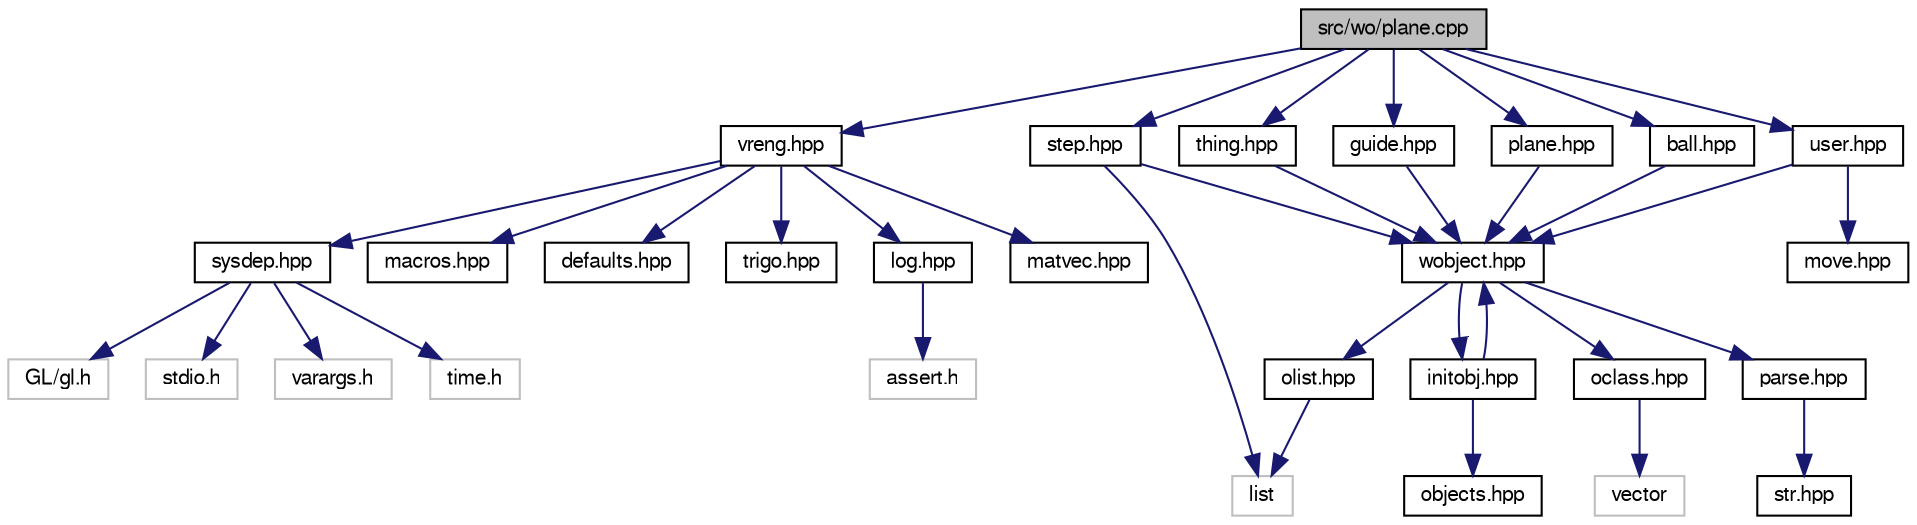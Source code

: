 digraph "src/wo/plane.cpp"
{
 // LATEX_PDF_SIZE
  bgcolor="transparent";
  edge [fontname="FreeSans",fontsize="10",labelfontname="FreeSans",labelfontsize="10"];
  node [fontname="FreeSans",fontsize="10",shape=record];
  Node1 [label="src/wo/plane.cpp",height=0.2,width=0.4,color="black", fillcolor="grey75", style="filled", fontcolor="black",tooltip=" "];
  Node1 -> Node2 [color="midnightblue",fontsize="10",style="solid",fontname="FreeSans"];
  Node2 [label="vreng.hpp",height=0.2,width=0.4,color="black",URL="$a00143.html",tooltip=" "];
  Node2 -> Node3 [color="midnightblue",fontsize="10",style="solid",fontname="FreeSans"];
  Node3 [label="sysdep.hpp",height=0.2,width=0.4,color="black",URL="$a00182.html",tooltip=" "];
  Node3 -> Node4 [color="midnightblue",fontsize="10",style="solid",fontname="FreeSans"];
  Node4 [label="stdio.h",height=0.2,width=0.4,color="grey75",tooltip=" "];
  Node3 -> Node5 [color="midnightblue",fontsize="10",style="solid",fontname="FreeSans"];
  Node5 [label="varargs.h",height=0.2,width=0.4,color="grey75",tooltip=" "];
  Node3 -> Node6 [color="midnightblue",fontsize="10",style="solid",fontname="FreeSans"];
  Node6 [label="time.h",height=0.2,width=0.4,color="grey75",tooltip=" "];
  Node3 -> Node7 [color="midnightblue",fontsize="10",style="solid",fontname="FreeSans"];
  Node7 [label="GL/gl.h",height=0.2,width=0.4,color="grey75",tooltip=" "];
  Node2 -> Node8 [color="midnightblue",fontsize="10",style="solid",fontname="FreeSans"];
  Node8 [label="macros.hpp",height=0.2,width=0.4,color="black",URL="$a00047.html",tooltip=" "];
  Node2 -> Node9 [color="midnightblue",fontsize="10",style="solid",fontname="FreeSans"];
  Node9 [label="defaults.hpp",height=0.2,width=0.4,color="black",URL="$a00014.html",tooltip=" "];
  Node2 -> Node10 [color="midnightblue",fontsize="10",style="solid",fontname="FreeSans"];
  Node10 [label="trigo.hpp",height=0.2,width=0.4,color="black",URL="$a00119.html",tooltip=" "];
  Node2 -> Node11 [color="midnightblue",fontsize="10",style="solid",fontname="FreeSans"];
  Node11 [label="log.hpp",height=0.2,width=0.4,color="black",URL="$a00044.html",tooltip=" "];
  Node11 -> Node12 [color="midnightblue",fontsize="10",style="solid",fontname="FreeSans"];
  Node12 [label="assert.h",height=0.2,width=0.4,color="grey75",tooltip=" "];
  Node2 -> Node13 [color="midnightblue",fontsize="10",style="solid",fontname="FreeSans"];
  Node13 [label="matvec.hpp",height=0.2,width=0.4,color="black",URL="$a00053.html",tooltip=" "];
  Node1 -> Node14 [color="midnightblue",fontsize="10",style="solid",fontname="FreeSans"];
  Node14 [label="plane.hpp",height=0.2,width=0.4,color="black",URL="$a00650.html",tooltip=" "];
  Node14 -> Node15 [color="midnightblue",fontsize="10",style="solid",fontname="FreeSans"];
  Node15 [label="wobject.hpp",height=0.2,width=0.4,color="black",URL="$a00866.html",tooltip=" "];
  Node15 -> Node16 [color="midnightblue",fontsize="10",style="solid",fontname="FreeSans"];
  Node16 [label="oclass.hpp",height=0.2,width=0.4,color="black",URL="$a00626.html",tooltip=" "];
  Node16 -> Node17 [color="midnightblue",fontsize="10",style="solid",fontname="FreeSans"];
  Node17 [label="vector",height=0.2,width=0.4,color="grey75",tooltip=" "];
  Node15 -> Node18 [color="midnightblue",fontsize="10",style="solid",fontname="FreeSans"];
  Node18 [label="olist.hpp",height=0.2,width=0.4,color="black",URL="$a00632.html",tooltip=" "];
  Node18 -> Node19 [color="midnightblue",fontsize="10",style="solid",fontname="FreeSans"];
  Node19 [label="list",height=0.2,width=0.4,color="grey75",tooltip=" "];
  Node15 -> Node20 [color="midnightblue",fontsize="10",style="solid",fontname="FreeSans"];
  Node20 [label="parse.hpp",height=0.2,width=0.4,color="black",URL="$a00638.html",tooltip=" "];
  Node20 -> Node21 [color="midnightblue",fontsize="10",style="solid",fontname="FreeSans"];
  Node21 [label="str.hpp",height=0.2,width=0.4,color="black",URL="$a00179.html",tooltip=" "];
  Node15 -> Node22 [color="midnightblue",fontsize="10",style="solid",fontname="FreeSans"];
  Node22 [label="initobj.hpp",height=0.2,width=0.4,color="black",URL="$a00554.html",tooltip=" "];
  Node22 -> Node23 [color="midnightblue",fontsize="10",style="solid",fontname="FreeSans"];
  Node23 [label="objects.hpp",height=0.2,width=0.4,color="black",URL="$a00620.html",tooltip=" "];
  Node22 -> Node15 [color="midnightblue",fontsize="10",style="solid",fontname="FreeSans"];
  Node1 -> Node24 [color="midnightblue",fontsize="10",style="solid",fontname="FreeSans"];
  Node24 [label="user.hpp",height=0.2,width=0.4,color="black",URL="$a00788.html",tooltip=" "];
  Node24 -> Node15 [color="midnightblue",fontsize="10",style="solid",fontname="FreeSans"];
  Node24 -> Node25 [color="midnightblue",fontsize="10",style="solid",fontname="FreeSans"];
  Node25 [label="move.hpp",height=0.2,width=0.4,color="black",URL="$a00596.html",tooltip=" "];
  Node1 -> Node26 [color="midnightblue",fontsize="10",style="solid",fontname="FreeSans"];
  Node26 [label="ball.hpp",height=0.2,width=0.4,color="black",URL="$a00305.html",tooltip=" "];
  Node26 -> Node15 [color="midnightblue",fontsize="10",style="solid",fontname="FreeSans"];
  Node1 -> Node27 [color="midnightblue",fontsize="10",style="solid",fontname="FreeSans"];
  Node27 [label="thing.hpp",height=0.2,width=0.4,color="black",URL="$a00764.html",tooltip=" "];
  Node27 -> Node15 [color="midnightblue",fontsize="10",style="solid",fontname="FreeSans"];
  Node1 -> Node28 [color="midnightblue",fontsize="10",style="solid",fontname="FreeSans"];
  Node28 [label="step.hpp",height=0.2,width=0.4,color="black",URL="$a00734.html",tooltip=" "];
  Node28 -> Node15 [color="midnightblue",fontsize="10",style="solid",fontname="FreeSans"];
  Node28 -> Node19 [color="midnightblue",fontsize="10",style="solid",fontname="FreeSans"];
  Node1 -> Node29 [color="midnightblue",fontsize="10",style="solid",fontname="FreeSans"];
  Node29 [label="guide.hpp",height=0.2,width=0.4,color="black",URL="$a00506.html",tooltip=" "];
  Node29 -> Node15 [color="midnightblue",fontsize="10",style="solid",fontname="FreeSans"];
}
